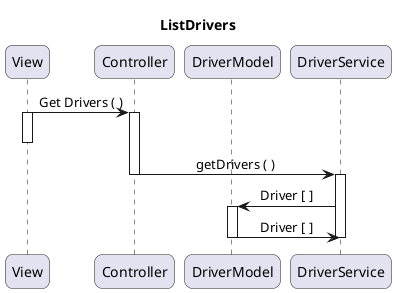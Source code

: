 @startuml ListDrivers

skinparam sequenceMessageAlign center
skinparam RoundCorner 15
title ListDrivers


participant View as v
participant Controller as c
participant DriverModel as m
participant DriverService as s


v -> c : Get Drivers ( )
activate v
deactivate v
activate c

c -> s : getDrivers ( )
deactivate c
activate s

s -> m : Driver [ ]
activate m

m -> s : Driver [ ]
deactivate s
deactivate m



